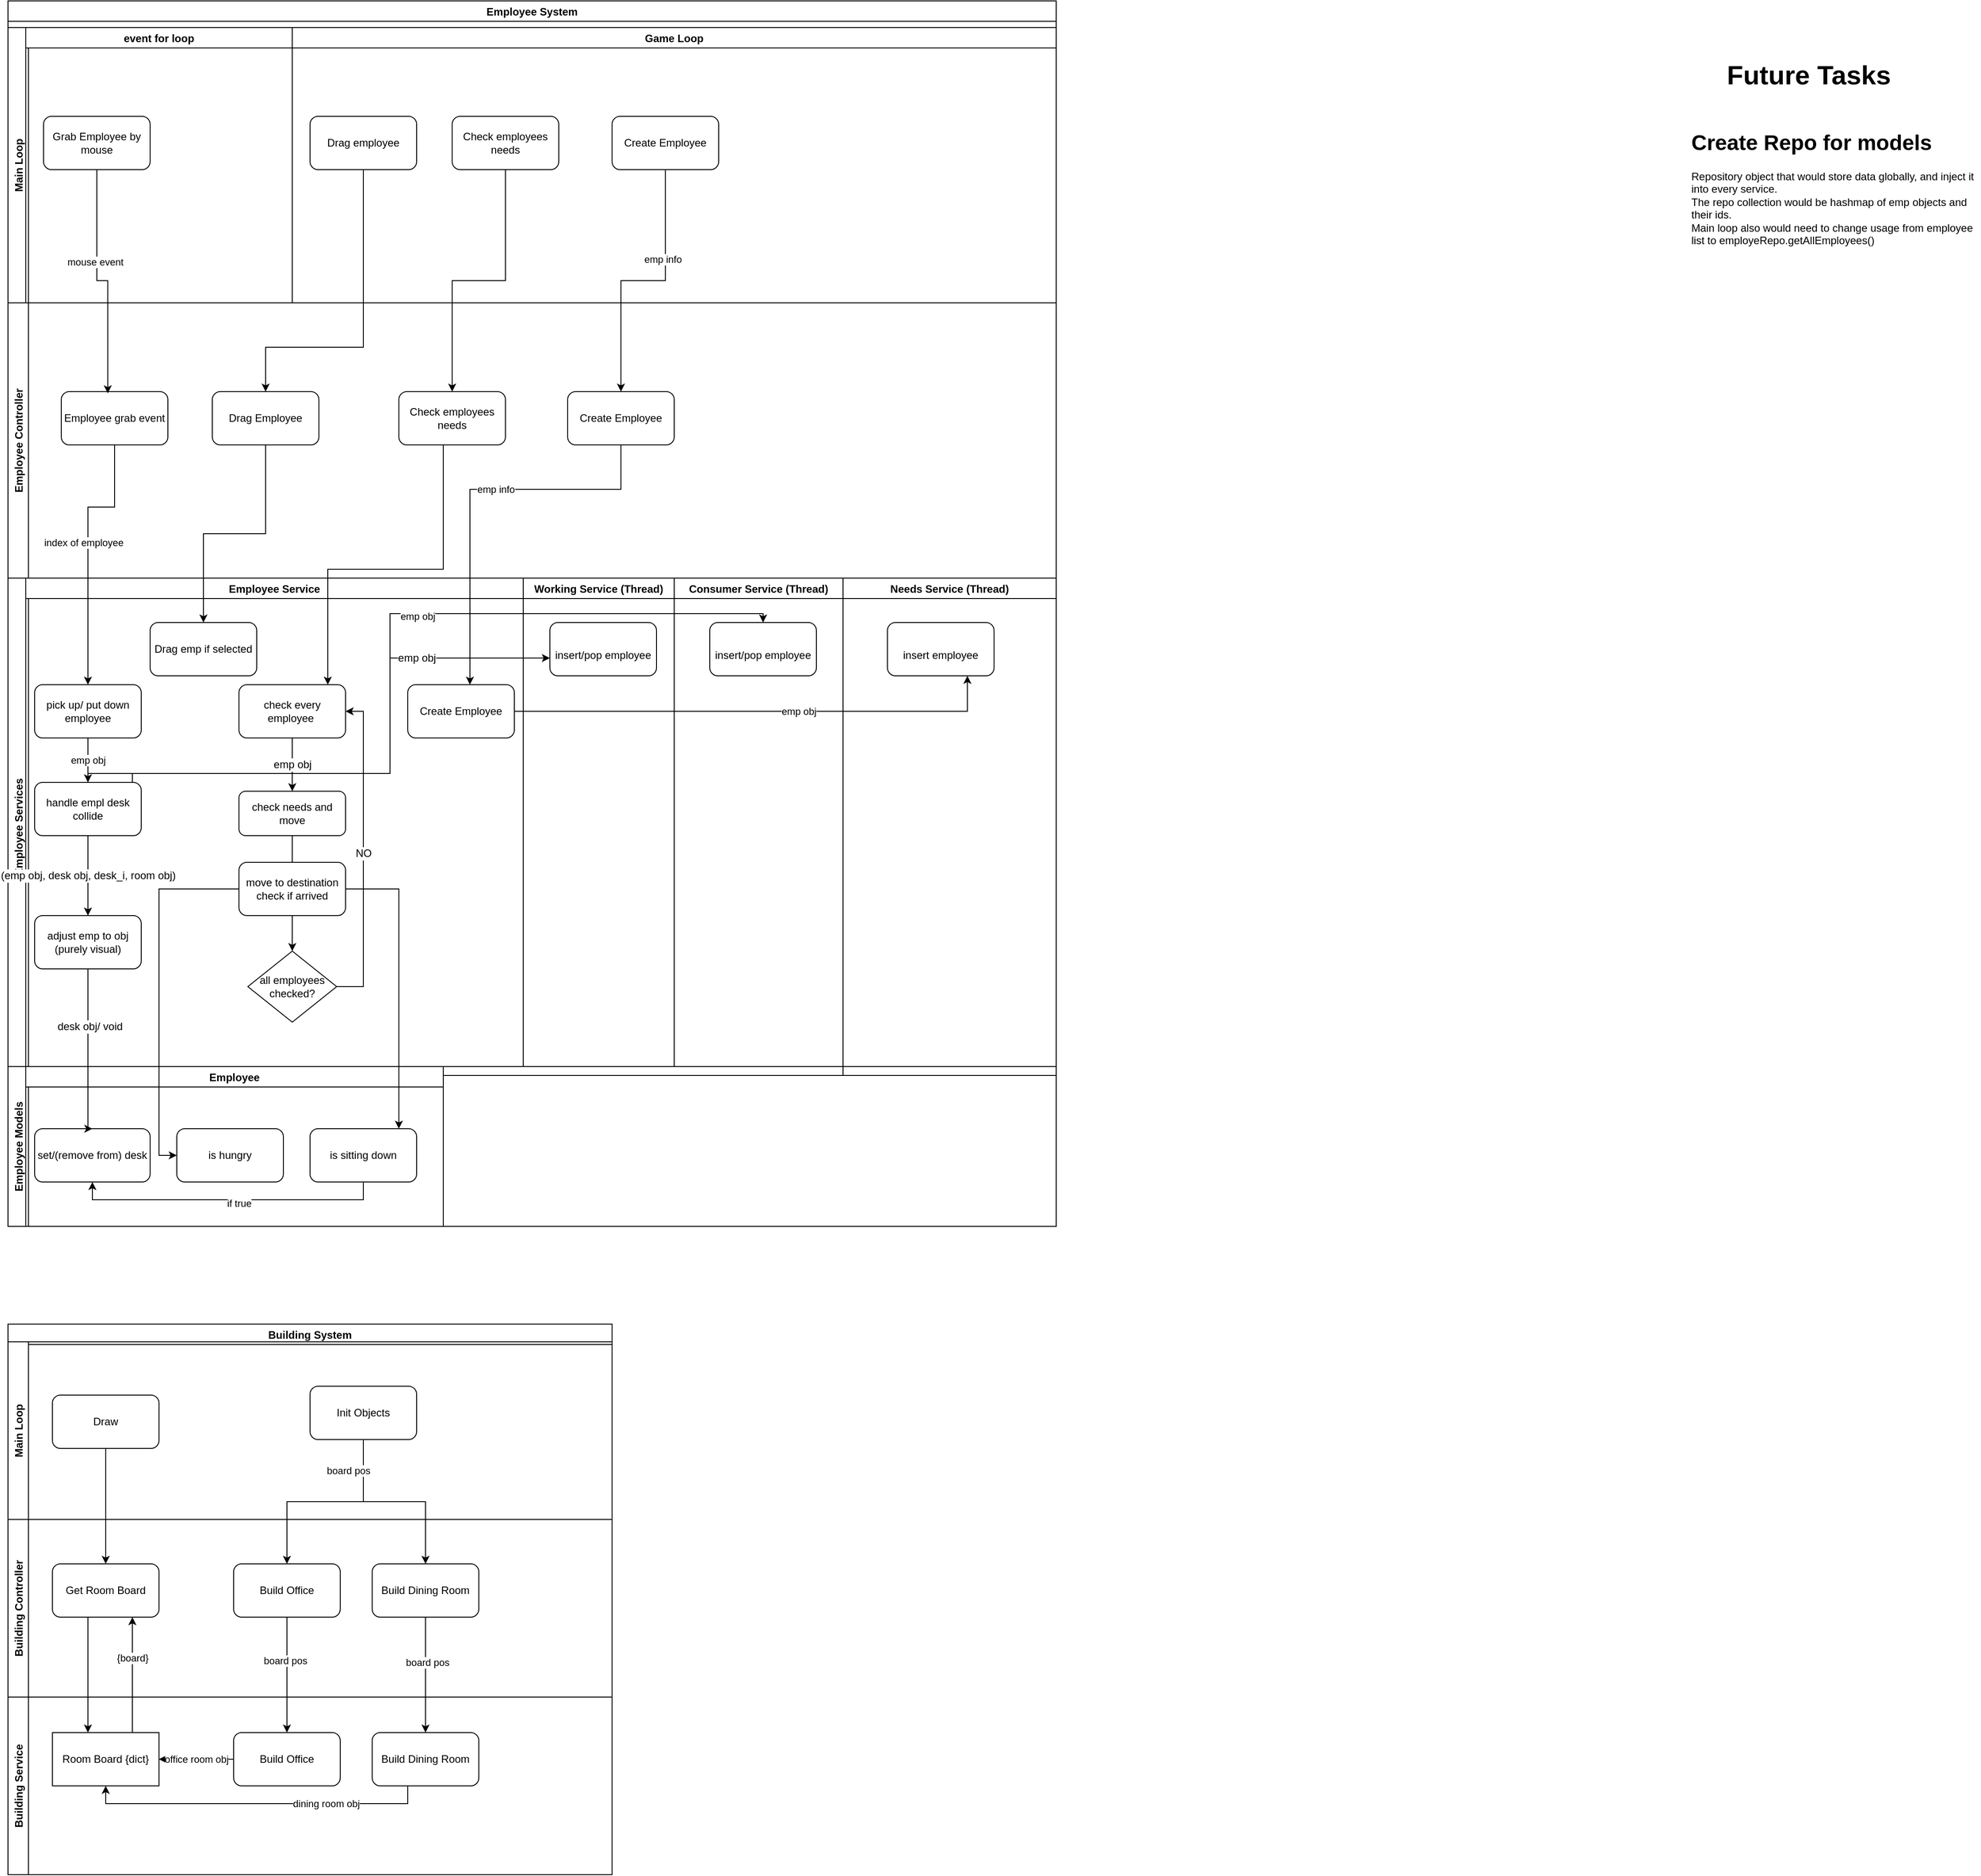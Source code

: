 <mxfile version="20.0.4" type="device"><diagram id="R-hQMAnbCf130HazwCAj" name="Page-1"><mxGraphModel dx="1093" dy="609" grid="1" gridSize="10" guides="1" tooltips="1" connect="1" arrows="1" fold="1" page="1" pageScale="1" pageWidth="827" pageHeight="1169" math="0" shadow="0"><root><mxCell id="0"/><mxCell id="1" parent="0"/><mxCell id="tbYWvCfFLfhNW911eKMb-8" value="Employee System" style="swimlane;" parent="1" vertex="1"><mxGeometry x="160" y="50" width="1180" height="1380" as="geometry"/></mxCell><mxCell id="tbYWvCfFLfhNW911eKMb-10" value="Main Loop" style="swimlane;horizontal=0;" parent="tbYWvCfFLfhNW911eKMb-8" vertex="1"><mxGeometry y="30" width="1180" height="310" as="geometry"/></mxCell><mxCell id="tbYWvCfFLfhNW911eKMb-15" value="Grab Employee by mouse" style="rounded=1;whiteSpace=wrap;html=1;" parent="tbYWvCfFLfhNW911eKMb-10" vertex="1"><mxGeometry x="40" y="100" width="120" height="60" as="geometry"/></mxCell><mxCell id="tbYWvCfFLfhNW911eKMb-47" value="event for loop" style="swimlane;fontSize=12;startSize=23;" parent="tbYWvCfFLfhNW911eKMb-10" vertex="1"><mxGeometry x="20" width="300" height="310" as="geometry"/></mxCell><mxCell id="tbYWvCfFLfhNW911eKMb-48" value="Game Loop" style="swimlane;fontSize=12;" parent="tbYWvCfFLfhNW911eKMb-10" vertex="1"><mxGeometry x="320" width="860" height="310" as="geometry"/></mxCell><mxCell id="tbYWvCfFLfhNW911eKMb-45" value="Drag employee" style="rounded=1;whiteSpace=wrap;html=1;fontSize=12;" parent="tbYWvCfFLfhNW911eKMb-48" vertex="1"><mxGeometry x="20" y="100" width="120" height="60" as="geometry"/></mxCell><mxCell id="tbYWvCfFLfhNW911eKMb-54" value="Check employees needs" style="rounded=1;whiteSpace=wrap;html=1;fontSize=12;" parent="tbYWvCfFLfhNW911eKMb-48" vertex="1"><mxGeometry x="180" y="100" width="120" height="60" as="geometry"/></mxCell><mxCell id="Q_RN2FirIlWAFHe-M_h4-2" value="Create Employee" style="rounded=1;whiteSpace=wrap;html=1;" parent="tbYWvCfFLfhNW911eKMb-48" vertex="1"><mxGeometry x="360" y="100" width="120" height="60" as="geometry"/></mxCell><mxCell id="tbYWvCfFLfhNW911eKMb-9" value="Employee Controller" style="swimlane;horizontal=0;startSize=23;" parent="tbYWvCfFLfhNW911eKMb-8" vertex="1"><mxGeometry y="340" width="1180" height="310" as="geometry"/></mxCell><mxCell id="tbYWvCfFLfhNW911eKMb-17" value="Employee grab event" style="rounded=1;whiteSpace=wrap;html=1;" parent="tbYWvCfFLfhNW911eKMb-9" vertex="1"><mxGeometry x="60" y="100" width="120" height="60" as="geometry"/></mxCell><mxCell id="tbYWvCfFLfhNW911eKMb-49" value="Drag Employee" style="rounded=1;whiteSpace=wrap;html=1;fontSize=12;" parent="tbYWvCfFLfhNW911eKMb-9" vertex="1"><mxGeometry x="230" y="100" width="120" height="60" as="geometry"/></mxCell><mxCell id="tbYWvCfFLfhNW911eKMb-55" value="Check employees needs" style="rounded=1;whiteSpace=wrap;html=1;fontSize=12;" parent="tbYWvCfFLfhNW911eKMb-9" vertex="1"><mxGeometry x="440" y="100" width="120" height="60" as="geometry"/></mxCell><mxCell id="Q_RN2FirIlWAFHe-M_h4-6" value="Create Employee" style="rounded=1;whiteSpace=wrap;html=1;" parent="tbYWvCfFLfhNW911eKMb-9" vertex="1"><mxGeometry x="630" y="100" width="120" height="60" as="geometry"/></mxCell><mxCell id="tbYWvCfFLfhNW911eKMb-18" style="edgeStyle=orthogonalEdgeStyle;rounded=0;orthogonalLoop=1;jettySize=auto;html=1;entryX=0.436;entryY=0.032;entryDx=0;entryDy=0;entryPerimeter=0;" parent="tbYWvCfFLfhNW911eKMb-8" source="tbYWvCfFLfhNW911eKMb-15" target="tbYWvCfFLfhNW911eKMb-17" edge="1"><mxGeometry relative="1" as="geometry"/></mxCell><mxCell id="tbYWvCfFLfhNW911eKMb-19" value="mouse event" style="edgeLabel;html=1;align=center;verticalAlign=middle;resizable=0;points=[];" parent="tbYWvCfFLfhNW911eKMb-18" vertex="1" connectable="0"><mxGeometry x="-0.206" y="-2" relative="1" as="geometry"><mxPoint y="-1" as="offset"/></mxGeometry></mxCell><mxCell id="tbYWvCfFLfhNW911eKMb-11" value="Employee Services" style="swimlane;horizontal=0;" parent="tbYWvCfFLfhNW911eKMb-8" vertex="1"><mxGeometry y="650" width="1180" height="560" as="geometry"/></mxCell><mxCell id="tbYWvCfFLfhNW911eKMb-24" value="Employee Service" style="swimlane;" parent="tbYWvCfFLfhNW911eKMb-11" vertex="1"><mxGeometry x="20" width="560" height="550" as="geometry"/></mxCell><mxCell id="tbYWvCfFLfhNW911eKMb-31" value="emp obj" style="edgeStyle=orthogonalEdgeStyle;rounded=0;orthogonalLoop=1;jettySize=auto;html=1;" parent="tbYWvCfFLfhNW911eKMb-24" source="tbYWvCfFLfhNW911eKMb-27" target="tbYWvCfFLfhNW911eKMb-30" edge="1"><mxGeometry relative="1" as="geometry"><Array as="points"><mxPoint x="70" y="160"/><mxPoint x="70" y="160"/></Array></mxGeometry></mxCell><mxCell id="tbYWvCfFLfhNW911eKMb-27" value="pick up/ put down employee" style="rounded=1;whiteSpace=wrap;html=1;" parent="tbYWvCfFLfhNW911eKMb-24" vertex="1"><mxGeometry x="10" y="120" width="120" height="60" as="geometry"/></mxCell><mxCell id="tbYWvCfFLfhNW911eKMb-38" value="(emp obj, desk obj, desk_i, room obj)" style="edgeStyle=orthogonalEdgeStyle;rounded=0;orthogonalLoop=1;jettySize=auto;html=1;fontSize=12;" parent="tbYWvCfFLfhNW911eKMb-24" source="tbYWvCfFLfhNW911eKMb-30" target="tbYWvCfFLfhNW911eKMb-37" edge="1"><mxGeometry relative="1" as="geometry"><Array as="points"><mxPoint x="70" y="290"/><mxPoint x="70" y="290"/></Array></mxGeometry></mxCell><mxCell id="tbYWvCfFLfhNW911eKMb-30" value="handle empl desk collide" style="rounded=1;whiteSpace=wrap;html=1;" parent="tbYWvCfFLfhNW911eKMb-24" vertex="1"><mxGeometry x="10" y="230" width="120" height="60" as="geometry"/></mxCell><mxCell id="tbYWvCfFLfhNW911eKMb-37" value="adjust emp to obj (purely visual)" style="rounded=1;whiteSpace=wrap;html=1;fontSize=12;" parent="tbYWvCfFLfhNW911eKMb-24" vertex="1"><mxGeometry x="10" y="380" width="120" height="60" as="geometry"/></mxCell><mxCell id="tbYWvCfFLfhNW911eKMb-51" value="Drag emp if selected" style="rounded=1;whiteSpace=wrap;html=1;fontSize=12;" parent="tbYWvCfFLfhNW911eKMb-24" vertex="1"><mxGeometry x="140" y="50" width="120" height="60" as="geometry"/></mxCell><mxCell id="tbYWvCfFLfhNW911eKMb-61" value="emp obj" style="edgeStyle=orthogonalEdgeStyle;rounded=0;orthogonalLoop=1;jettySize=auto;html=1;fontSize=12;" parent="tbYWvCfFLfhNW911eKMb-24" source="tbYWvCfFLfhNW911eKMb-57" target="tbYWvCfFLfhNW911eKMb-60" edge="1"><mxGeometry relative="1" as="geometry"/></mxCell><mxCell id="tbYWvCfFLfhNW911eKMb-57" value="check every employee&amp;nbsp;" style="rounded=1;whiteSpace=wrap;html=1;fontSize=12;" parent="tbYWvCfFLfhNW911eKMb-24" vertex="1"><mxGeometry x="240" y="120" width="120" height="60" as="geometry"/></mxCell><mxCell id="tbYWvCfFLfhNW911eKMb-66" style="edgeStyle=orthogonalEdgeStyle;rounded=0;orthogonalLoop=1;jettySize=auto;html=1;fontSize=12;startArrow=none;" parent="tbYWvCfFLfhNW911eKMb-24" source="tbYWvCfFLfhNW911eKMb-67" target="tbYWvCfFLfhNW911eKMb-63" edge="1"><mxGeometry relative="1" as="geometry"/></mxCell><mxCell id="tbYWvCfFLfhNW911eKMb-60" value="check needs and move" style="rounded=1;whiteSpace=wrap;html=1;fontSize=12;" parent="tbYWvCfFLfhNW911eKMb-24" vertex="1"><mxGeometry x="240" y="240" width="120" height="50" as="geometry"/></mxCell><mxCell id="tbYWvCfFLfhNW911eKMb-71" value="NO" style="edgeStyle=orthogonalEdgeStyle;rounded=0;orthogonalLoop=1;jettySize=auto;html=1;entryX=1;entryY=0.5;entryDx=0;entryDy=0;fontSize=12;" parent="tbYWvCfFLfhNW911eKMb-24" source="tbYWvCfFLfhNW911eKMb-63" target="tbYWvCfFLfhNW911eKMb-57" edge="1"><mxGeometry relative="1" as="geometry"><Array as="points"><mxPoint x="380" y="460"/><mxPoint x="380" y="150"/></Array></mxGeometry></mxCell><mxCell id="tbYWvCfFLfhNW911eKMb-63" value="all employees checked?" style="rhombus;whiteSpace=wrap;html=1;fontSize=12;" parent="tbYWvCfFLfhNW911eKMb-24" vertex="1"><mxGeometry x="250" y="420" width="100" height="80" as="geometry"/></mxCell><mxCell id="tbYWvCfFLfhNW911eKMb-67" value="move to destination check if arrived" style="rounded=1;whiteSpace=wrap;html=1;fontSize=12;" parent="tbYWvCfFLfhNW911eKMb-24" vertex="1"><mxGeometry x="240" y="320" width="120" height="60" as="geometry"/></mxCell><mxCell id="tbYWvCfFLfhNW911eKMb-70" value="" style="edgeStyle=orthogonalEdgeStyle;rounded=0;orthogonalLoop=1;jettySize=auto;html=1;fontSize=12;endArrow=none;" parent="tbYWvCfFLfhNW911eKMb-24" source="tbYWvCfFLfhNW911eKMb-60" target="tbYWvCfFLfhNW911eKMb-67" edge="1"><mxGeometry relative="1" as="geometry"><mxPoint x="413.0" y="990" as="sourcePoint"/><mxPoint x="413.0" y="1080" as="targetPoint"/></mxGeometry></mxCell><mxCell id="Q_RN2FirIlWAFHe-M_h4-7" value="Create Employee" style="rounded=1;whiteSpace=wrap;html=1;" parent="tbYWvCfFLfhNW911eKMb-24" vertex="1"><mxGeometry x="430" y="120" width="120" height="60" as="geometry"/></mxCell><mxCell id="tbYWvCfFLfhNW911eKMb-25" value="Working Service (Thread)" style="swimlane;startSize=23;" parent="tbYWvCfFLfhNW911eKMb-11" vertex="1"><mxGeometry x="580" width="170" height="550" as="geometry"/></mxCell><mxCell id="tbYWvCfFLfhNW911eKMb-34" value="&lt;span style=&quot;font-size: 12px;&quot;&gt;insert/pop employee&lt;/span&gt;" style="rounded=1;whiteSpace=wrap;html=1;fontSize=30;" parent="tbYWvCfFLfhNW911eKMb-25" vertex="1"><mxGeometry x="30" y="50" width="120" height="60" as="geometry"/></mxCell><mxCell id="tbYWvCfFLfhNW911eKMb-35" value="emp obj" style="edgeStyle=orthogonalEdgeStyle;rounded=0;orthogonalLoop=1;jettySize=auto;html=1;fontSize=12;" parent="tbYWvCfFLfhNW911eKMb-11" source="tbYWvCfFLfhNW911eKMb-30" target="tbYWvCfFLfhNW911eKMb-34" edge="1"><mxGeometry x="0.508" relative="1" as="geometry"><Array as="points"><mxPoint x="140" y="220"/><mxPoint x="430" y="220"/><mxPoint x="430" y="90"/></Array><mxPoint as="offset"/></mxGeometry></mxCell><mxCell id="g5dAyGM3r_f4yQWnfKgH-1" value="Consumer Service (Thread)" style="swimlane;startSize=23;" parent="tbYWvCfFLfhNW911eKMb-11" vertex="1"><mxGeometry x="750" width="190" height="550" as="geometry"/></mxCell><mxCell id="Q_RN2FirIlWAFHe-M_h4-3" value="&lt;span style=&quot;font-size: 12px;&quot;&gt;insert/pop employee&lt;/span&gt;" style="rounded=1;whiteSpace=wrap;html=1;fontSize=30;" parent="g5dAyGM3r_f4yQWnfKgH-1" vertex="1"><mxGeometry x="40" y="50" width="120" height="60" as="geometry"/></mxCell><mxCell id="Q_RN2FirIlWAFHe-M_h4-11" style="edgeStyle=orthogonalEdgeStyle;rounded=0;orthogonalLoop=1;jettySize=auto;html=1;entryX=0.5;entryY=0;entryDx=0;entryDy=0;" parent="tbYWvCfFLfhNW911eKMb-11" source="tbYWvCfFLfhNW911eKMb-30" target="Q_RN2FirIlWAFHe-M_h4-3" edge="1"><mxGeometry relative="1" as="geometry"><Array as="points"><mxPoint x="90" y="220"/><mxPoint x="430" y="220"/><mxPoint x="430" y="40"/><mxPoint x="850" y="40"/></Array></mxGeometry></mxCell><mxCell id="Q_RN2FirIlWAFHe-M_h4-12" value="emp obj" style="edgeLabel;html=1;align=center;verticalAlign=middle;resizable=0;points=[];" parent="Q_RN2FirIlWAFHe-M_h4-11" vertex="1" connectable="0"><mxGeometry x="0.166" y="-3" relative="1" as="geometry"><mxPoint x="1" as="offset"/></mxGeometry></mxCell><mxCell id="Q_RN2FirIlWAFHe-M_h4-13" value="Needs Service (Thread)" style="swimlane;" parent="tbYWvCfFLfhNW911eKMb-11" vertex="1"><mxGeometry x="940" width="240" height="560" as="geometry"/></mxCell><mxCell id="Q_RN2FirIlWAFHe-M_h4-14" value="&lt;span style=&quot;font-size: 12px;&quot;&gt;insert employee&lt;/span&gt;" style="rounded=1;whiteSpace=wrap;html=1;fontSize=30;" parent="Q_RN2FirIlWAFHe-M_h4-13" vertex="1"><mxGeometry x="50" y="50" width="120" height="60" as="geometry"/></mxCell><mxCell id="Q_RN2FirIlWAFHe-M_h4-15" style="edgeStyle=orthogonalEdgeStyle;rounded=0;orthogonalLoop=1;jettySize=auto;html=1;entryX=0.75;entryY=1;entryDx=0;entryDy=0;" parent="tbYWvCfFLfhNW911eKMb-11" source="Q_RN2FirIlWAFHe-M_h4-7" target="Q_RN2FirIlWAFHe-M_h4-14" edge="1"><mxGeometry relative="1" as="geometry"/></mxCell><mxCell id="Q_RN2FirIlWAFHe-M_h4-16" value="emp obj" style="edgeLabel;html=1;align=center;verticalAlign=middle;resizable=0;points=[];" parent="Q_RN2FirIlWAFHe-M_h4-15" vertex="1" connectable="0"><mxGeometry x="0.159" relative="1" as="geometry"><mxPoint x="1" as="offset"/></mxGeometry></mxCell><mxCell id="tbYWvCfFLfhNW911eKMb-39" value="Employee Models" style="swimlane;horizontal=0;fontSize=12;" parent="tbYWvCfFLfhNW911eKMb-8" vertex="1"><mxGeometry y="1200" width="1180" height="180" as="geometry"/></mxCell><mxCell id="tbYWvCfFLfhNW911eKMb-40" value="Employee" style="swimlane;fontSize=12;" parent="tbYWvCfFLfhNW911eKMb-39" vertex="1"><mxGeometry x="20" width="470" height="180" as="geometry"/></mxCell><mxCell id="tbYWvCfFLfhNW911eKMb-41" value="set/(remove from) desk" style="rounded=1;whiteSpace=wrap;html=1;fontSize=12;" parent="tbYWvCfFLfhNW911eKMb-40" vertex="1"><mxGeometry x="10" y="70" width="130" height="60" as="geometry"/></mxCell><mxCell id="tbYWvCfFLfhNW911eKMb-72" value="is hungry" style="rounded=1;whiteSpace=wrap;html=1;fontSize=12;" parent="tbYWvCfFLfhNW911eKMb-40" vertex="1"><mxGeometry x="170" y="70" width="120" height="60" as="geometry"/></mxCell><mxCell id="0-SxaFmIFQV2mlrQWzoA-43" style="edgeStyle=orthogonalEdgeStyle;rounded=0;orthogonalLoop=1;jettySize=auto;html=1;entryX=0.5;entryY=1;entryDx=0;entryDy=0;" edge="1" parent="tbYWvCfFLfhNW911eKMb-40" source="0-SxaFmIFQV2mlrQWzoA-41" target="tbYWvCfFLfhNW911eKMb-41"><mxGeometry relative="1" as="geometry"><Array as="points"><mxPoint x="380" y="150"/><mxPoint x="75" y="150"/></Array></mxGeometry></mxCell><mxCell id="0-SxaFmIFQV2mlrQWzoA-49" value="if true" style="edgeLabel;html=1;align=center;verticalAlign=middle;resizable=0;points=[];" vertex="1" connectable="0" parent="0-SxaFmIFQV2mlrQWzoA-43"><mxGeometry x="-0.071" y="4" relative="1" as="geometry"><mxPoint as="offset"/></mxGeometry></mxCell><mxCell id="0-SxaFmIFQV2mlrQWzoA-41" value="is sitting down" style="rounded=1;whiteSpace=wrap;html=1;" vertex="1" parent="tbYWvCfFLfhNW911eKMb-40"><mxGeometry x="320" y="70" width="120" height="60" as="geometry"/></mxCell><mxCell id="tbYWvCfFLfhNW911eKMb-42" style="edgeStyle=orthogonalEdgeStyle;rounded=0;orthogonalLoop=1;jettySize=auto;html=1;fontSize=12;entryX=0.5;entryY=0;entryDx=0;entryDy=0;" parent="tbYWvCfFLfhNW911eKMb-8" source="tbYWvCfFLfhNW911eKMb-37" target="tbYWvCfFLfhNW911eKMb-41" edge="1"><mxGeometry relative="1" as="geometry"><mxPoint x="90" y="1270" as="targetPoint"/><Array as="points"><mxPoint x="90" y="1270"/></Array></mxGeometry></mxCell><mxCell id="tbYWvCfFLfhNW911eKMb-43" value="desk obj/ void" style="edgeLabel;html=1;align=center;verticalAlign=middle;resizable=0;points=[];fontSize=12;" parent="tbYWvCfFLfhNW911eKMb-42" vertex="1" connectable="0"><mxGeometry x="-0.301" y="2" relative="1" as="geometry"><mxPoint as="offset"/></mxGeometry></mxCell><mxCell id="tbYWvCfFLfhNW911eKMb-50" style="edgeStyle=orthogonalEdgeStyle;rounded=0;orthogonalLoop=1;jettySize=auto;html=1;fontSize=12;entryX=0.5;entryY=0;entryDx=0;entryDy=0;" parent="tbYWvCfFLfhNW911eKMb-8" source="tbYWvCfFLfhNW911eKMb-45" target="tbYWvCfFLfhNW911eKMb-49" edge="1"><mxGeometry relative="1" as="geometry"><mxPoint x="400" y="410" as="targetPoint"/><Array as="points"><mxPoint x="400" y="390"/><mxPoint x="290" y="390"/></Array></mxGeometry></mxCell><mxCell id="tbYWvCfFLfhNW911eKMb-28" style="edgeStyle=orthogonalEdgeStyle;rounded=0;orthogonalLoop=1;jettySize=auto;html=1;exitX=0.5;exitY=1;exitDx=0;exitDy=0;" parent="tbYWvCfFLfhNW911eKMb-8" source="tbYWvCfFLfhNW911eKMb-17" target="tbYWvCfFLfhNW911eKMb-27" edge="1"><mxGeometry relative="1" as="geometry"><mxPoint x="130" y="570" as="sourcePoint"/><mxPoint x="90" y="700" as="targetPoint"/><Array as="points"><mxPoint x="120" y="570"/><mxPoint x="90" y="570"/></Array></mxGeometry></mxCell><mxCell id="tbYWvCfFLfhNW911eKMb-29" value="index of employee" style="edgeLabel;html=1;align=center;verticalAlign=middle;resizable=0;points=[];" parent="tbYWvCfFLfhNW911eKMb-28" vertex="1" connectable="0"><mxGeometry x="-0.359" y="-3" relative="1" as="geometry"><mxPoint x="-9" y="43" as="offset"/></mxGeometry></mxCell><mxCell id="tbYWvCfFLfhNW911eKMb-52" style="edgeStyle=orthogonalEdgeStyle;rounded=0;orthogonalLoop=1;jettySize=auto;html=1;fontSize=12;" parent="tbYWvCfFLfhNW911eKMb-8" source="tbYWvCfFLfhNW911eKMb-49" target="tbYWvCfFLfhNW911eKMb-51" edge="1"><mxGeometry relative="1" as="geometry"/></mxCell><mxCell id="tbYWvCfFLfhNW911eKMb-56" style="edgeStyle=orthogonalEdgeStyle;rounded=0;orthogonalLoop=1;jettySize=auto;html=1;fontSize=12;" parent="tbYWvCfFLfhNW911eKMb-8" source="tbYWvCfFLfhNW911eKMb-54" target="tbYWvCfFLfhNW911eKMb-55" edge="1"><mxGeometry relative="1" as="geometry"/></mxCell><mxCell id="tbYWvCfFLfhNW911eKMb-59" style="edgeStyle=orthogonalEdgeStyle;rounded=0;orthogonalLoop=1;jettySize=auto;html=1;fontSize=12;" parent="tbYWvCfFLfhNW911eKMb-8" source="tbYWvCfFLfhNW911eKMb-55" target="tbYWvCfFLfhNW911eKMb-57" edge="1"><mxGeometry relative="1" as="geometry"><Array as="points"><mxPoint x="490" y="640"/><mxPoint x="360" y="640"/></Array></mxGeometry></mxCell><mxCell id="tbYWvCfFLfhNW911eKMb-73" style="edgeStyle=orthogonalEdgeStyle;rounded=0;orthogonalLoop=1;jettySize=auto;html=1;entryX=0;entryY=0.5;entryDx=0;entryDy=0;fontSize=12;" parent="tbYWvCfFLfhNW911eKMb-8" source="tbYWvCfFLfhNW911eKMb-67" target="tbYWvCfFLfhNW911eKMb-72" edge="1"><mxGeometry relative="1" as="geometry"><Array as="points"><mxPoint x="170" y="1000"/><mxPoint x="170" y="1300"/></Array></mxGeometry></mxCell><mxCell id="Q_RN2FirIlWAFHe-M_h4-8" style="edgeStyle=orthogonalEdgeStyle;rounded=0;orthogonalLoop=1;jettySize=auto;html=1;" parent="tbYWvCfFLfhNW911eKMb-8" source="Q_RN2FirIlWAFHe-M_h4-2" target="Q_RN2FirIlWAFHe-M_h4-6" edge="1"><mxGeometry relative="1" as="geometry"/></mxCell><mxCell id="Q_RN2FirIlWAFHe-M_h4-10" value="emp info" style="edgeLabel;html=1;align=center;verticalAlign=middle;resizable=0;points=[];" parent="Q_RN2FirIlWAFHe-M_h4-8" vertex="1" connectable="0"><mxGeometry x="-0.319" y="-3" relative="1" as="geometry"><mxPoint y="-1" as="offset"/></mxGeometry></mxCell><mxCell id="Q_RN2FirIlWAFHe-M_h4-9" value="emp info" style="edgeStyle=orthogonalEdgeStyle;rounded=0;orthogonalLoop=1;jettySize=auto;html=1;" parent="tbYWvCfFLfhNW911eKMb-8" source="Q_RN2FirIlWAFHe-M_h4-6" target="Q_RN2FirIlWAFHe-M_h4-7" edge="1"><mxGeometry x="-0.136" relative="1" as="geometry"><Array as="points"><mxPoint x="690" y="550"/><mxPoint x="520" y="550"/></Array><mxPoint x="-1" as="offset"/></mxGeometry></mxCell><mxCell id="0-SxaFmIFQV2mlrQWzoA-42" style="edgeStyle=orthogonalEdgeStyle;rounded=0;orthogonalLoop=1;jettySize=auto;html=1;" edge="1" parent="tbYWvCfFLfhNW911eKMb-8" source="tbYWvCfFLfhNW911eKMb-67" target="0-SxaFmIFQV2mlrQWzoA-41"><mxGeometry relative="1" as="geometry"><Array as="points"><mxPoint x="440" y="1000"/></Array></mxGeometry></mxCell><mxCell id="tbYWvCfFLfhNW911eKMb-32" value="&lt;h1&gt;Create Repo for models&lt;/h1&gt;&lt;p&gt;Repository object that would store data globally, and inject it into every service.&lt;br&gt;The repo collection would be hashmap of emp objects and their ids.&amp;nbsp;&lt;br&gt;Main loop also would need to change usage from employee list to employeRepo.getAllEmployees()&lt;/p&gt;" style="text;html=1;strokeColor=none;fillColor=none;spacing=5;spacingTop=-20;whiteSpace=wrap;overflow=hidden;rounded=0;" parent="1" vertex="1"><mxGeometry x="2050" y="190" width="330" height="140" as="geometry"/></mxCell><mxCell id="tbYWvCfFLfhNW911eKMb-33" value="&lt;h1&gt;&lt;font style=&quot;font-size: 30px;&quot;&gt;Future Tasks&lt;/font&gt;&lt;/h1&gt;" style="text;html=1;strokeColor=none;fillColor=none;spacing=5;spacingTop=-20;whiteSpace=wrap;overflow=hidden;rounded=0;" parent="1" vertex="1"><mxGeometry x="2090" y="110" width="290" height="120" as="geometry"/></mxCell><mxCell id="0-SxaFmIFQV2mlrQWzoA-4" value="Building System" style="swimlane;" vertex="1" parent="1"><mxGeometry x="160" y="1540" width="680" height="620" as="geometry"/></mxCell><mxCell id="0-SxaFmIFQV2mlrQWzoA-8" value="Building Controller" style="swimlane;horizontal=0;" vertex="1" parent="0-SxaFmIFQV2mlrQWzoA-4"><mxGeometry y="220" width="680" height="200" as="geometry"/></mxCell><mxCell id="0-SxaFmIFQV2mlrQWzoA-10" value="Get Room Board" style="rounded=1;whiteSpace=wrap;html=1;" vertex="1" parent="0-SxaFmIFQV2mlrQWzoA-8"><mxGeometry x="50" y="50" width="120" height="60" as="geometry"/></mxCell><mxCell id="0-SxaFmIFQV2mlrQWzoA-22" value="Build Office" style="rounded=1;whiteSpace=wrap;html=1;" vertex="1" parent="0-SxaFmIFQV2mlrQWzoA-8"><mxGeometry x="254" y="50" width="120" height="60" as="geometry"/></mxCell><mxCell id="0-SxaFmIFQV2mlrQWzoA-29" value="Build Dining Room" style="rounded=1;whiteSpace=wrap;html=1;" vertex="1" parent="0-SxaFmIFQV2mlrQWzoA-8"><mxGeometry x="410" y="50" width="120" height="60" as="geometry"/></mxCell><mxCell id="0-SxaFmIFQV2mlrQWzoA-5" value="Main Loop" style="swimlane;horizontal=0;" vertex="1" parent="1"><mxGeometry x="160" y="1560" width="680" height="200" as="geometry"/></mxCell><mxCell id="0-SxaFmIFQV2mlrQWzoA-7" value="Draw" style="rounded=1;whiteSpace=wrap;html=1;" vertex="1" parent="0-SxaFmIFQV2mlrQWzoA-5"><mxGeometry x="50" y="60" width="120" height="60" as="geometry"/></mxCell><mxCell id="0-SxaFmIFQV2mlrQWzoA-21" value="Init Objects" style="rounded=1;whiteSpace=wrap;html=1;" vertex="1" parent="0-SxaFmIFQV2mlrQWzoA-5"><mxGeometry x="340" y="50" width="120" height="60" as="geometry"/></mxCell><mxCell id="0-SxaFmIFQV2mlrQWzoA-9" value="Building Service" style="swimlane;horizontal=0;" vertex="1" parent="1"><mxGeometry x="160" y="1960" width="680" height="200" as="geometry"/></mxCell><mxCell id="0-SxaFmIFQV2mlrQWzoA-17" value="Room Board {dict}" style="rounded=0;whiteSpace=wrap;html=1;" vertex="1" parent="0-SxaFmIFQV2mlrQWzoA-9"><mxGeometry x="50" y="40" width="120" height="60" as="geometry"/></mxCell><mxCell id="0-SxaFmIFQV2mlrQWzoA-36" style="edgeStyle=orthogonalEdgeStyle;rounded=0;orthogonalLoop=1;jettySize=auto;html=1;entryX=1;entryY=0.5;entryDx=0;entryDy=0;" edge="1" parent="0-SxaFmIFQV2mlrQWzoA-9" source="0-SxaFmIFQV2mlrQWzoA-26" target="0-SxaFmIFQV2mlrQWzoA-17"><mxGeometry relative="1" as="geometry"/></mxCell><mxCell id="0-SxaFmIFQV2mlrQWzoA-39" value="office room obj" style="edgeStyle=orthogonalEdgeStyle;rounded=0;orthogonalLoop=1;jettySize=auto;html=1;" edge="1" parent="0-SxaFmIFQV2mlrQWzoA-9" source="0-SxaFmIFQV2mlrQWzoA-26" target="0-SxaFmIFQV2mlrQWzoA-17"><mxGeometry relative="1" as="geometry"/></mxCell><mxCell id="0-SxaFmIFQV2mlrQWzoA-26" value="Build Office" style="rounded=1;whiteSpace=wrap;html=1;" vertex="1" parent="0-SxaFmIFQV2mlrQWzoA-9"><mxGeometry x="254" y="40" width="120" height="60" as="geometry"/></mxCell><mxCell id="0-SxaFmIFQV2mlrQWzoA-37" style="edgeStyle=orthogonalEdgeStyle;rounded=0;orthogonalLoop=1;jettySize=auto;html=1;entryX=0.5;entryY=1;entryDx=0;entryDy=0;" edge="1" parent="0-SxaFmIFQV2mlrQWzoA-9" source="0-SxaFmIFQV2mlrQWzoA-32" target="0-SxaFmIFQV2mlrQWzoA-17"><mxGeometry relative="1" as="geometry"><Array as="points"><mxPoint x="450" y="120"/><mxPoint x="110" y="120"/></Array></mxGeometry></mxCell><mxCell id="0-SxaFmIFQV2mlrQWzoA-38" value="dining room obj" style="edgeLabel;html=1;align=center;verticalAlign=middle;resizable=0;points=[];" vertex="1" connectable="0" parent="0-SxaFmIFQV2mlrQWzoA-37"><mxGeometry x="-0.411" relative="1" as="geometry"><mxPoint as="offset"/></mxGeometry></mxCell><mxCell id="0-SxaFmIFQV2mlrQWzoA-32" value="Build Dining Room" style="rounded=1;whiteSpace=wrap;html=1;" vertex="1" parent="0-SxaFmIFQV2mlrQWzoA-9"><mxGeometry x="410" y="40" width="120" height="60" as="geometry"/></mxCell><mxCell id="0-SxaFmIFQV2mlrQWzoA-14" style="edgeStyle=orthogonalEdgeStyle;rounded=0;orthogonalLoop=1;jettySize=auto;html=1;" edge="1" parent="1" source="0-SxaFmIFQV2mlrQWzoA-7" target="0-SxaFmIFQV2mlrQWzoA-10"><mxGeometry relative="1" as="geometry"/></mxCell><mxCell id="0-SxaFmIFQV2mlrQWzoA-18" style="edgeStyle=orthogonalEdgeStyle;rounded=0;orthogonalLoop=1;jettySize=auto;html=1;" edge="1" parent="1" source="0-SxaFmIFQV2mlrQWzoA-10" target="0-SxaFmIFQV2mlrQWzoA-17"><mxGeometry relative="1" as="geometry"><Array as="points"><mxPoint x="250" y="1920"/><mxPoint x="250" y="1920"/></Array></mxGeometry></mxCell><mxCell id="0-SxaFmIFQV2mlrQWzoA-19" style="edgeStyle=orthogonalEdgeStyle;rounded=0;orthogonalLoop=1;jettySize=auto;html=1;" edge="1" parent="1" source="0-SxaFmIFQV2mlrQWzoA-17" target="0-SxaFmIFQV2mlrQWzoA-10"><mxGeometry relative="1" as="geometry"><mxPoint x="320" y="1860" as="targetPoint"/><Array as="points"><mxPoint x="300" y="1940"/><mxPoint x="300" y="1940"/></Array></mxGeometry></mxCell><mxCell id="0-SxaFmIFQV2mlrQWzoA-20" value="{board}" style="edgeLabel;html=1;align=center;verticalAlign=middle;resizable=0;points=[];" vertex="1" connectable="0" parent="0-SxaFmIFQV2mlrQWzoA-19"><mxGeometry x="0.301" relative="1" as="geometry"><mxPoint as="offset"/></mxGeometry></mxCell><mxCell id="0-SxaFmIFQV2mlrQWzoA-23" style="edgeStyle=orthogonalEdgeStyle;rounded=0;orthogonalLoop=1;jettySize=auto;html=1;" edge="1" parent="1" source="0-SxaFmIFQV2mlrQWzoA-21" target="0-SxaFmIFQV2mlrQWzoA-22"><mxGeometry relative="1" as="geometry"/></mxCell><mxCell id="0-SxaFmIFQV2mlrQWzoA-27" style="edgeStyle=orthogonalEdgeStyle;rounded=0;orthogonalLoop=1;jettySize=auto;html=1;" edge="1" parent="1" source="0-SxaFmIFQV2mlrQWzoA-22" target="0-SxaFmIFQV2mlrQWzoA-26"><mxGeometry relative="1" as="geometry"/></mxCell><mxCell id="0-SxaFmIFQV2mlrQWzoA-28" value="board pos" style="edgeLabel;html=1;align=center;verticalAlign=middle;resizable=0;points=[];" vertex="1" connectable="0" parent="0-SxaFmIFQV2mlrQWzoA-27"><mxGeometry x="-0.25" y="-2" relative="1" as="geometry"><mxPoint as="offset"/></mxGeometry></mxCell><mxCell id="0-SxaFmIFQV2mlrQWzoA-30" style="edgeStyle=orthogonalEdgeStyle;rounded=0;orthogonalLoop=1;jettySize=auto;html=1;" edge="1" parent="1" source="0-SxaFmIFQV2mlrQWzoA-21" target="0-SxaFmIFQV2mlrQWzoA-29"><mxGeometry relative="1" as="geometry"/></mxCell><mxCell id="0-SxaFmIFQV2mlrQWzoA-31" value="board pos" style="edgeLabel;html=1;align=center;verticalAlign=middle;resizable=0;points=[];" vertex="1" connectable="0" parent="0-SxaFmIFQV2mlrQWzoA-30"><mxGeometry x="-0.135" y="2" relative="1" as="geometry"><mxPoint x="-38" y="-33" as="offset"/></mxGeometry></mxCell><mxCell id="0-SxaFmIFQV2mlrQWzoA-33" style="edgeStyle=orthogonalEdgeStyle;rounded=0;orthogonalLoop=1;jettySize=auto;html=1;" edge="1" parent="1" source="0-SxaFmIFQV2mlrQWzoA-29" target="0-SxaFmIFQV2mlrQWzoA-32"><mxGeometry relative="1" as="geometry"/></mxCell><mxCell id="0-SxaFmIFQV2mlrQWzoA-34" value="board pos" style="edgeLabel;html=1;align=center;verticalAlign=middle;resizable=0;points=[];" vertex="1" connectable="0" parent="0-SxaFmIFQV2mlrQWzoA-33"><mxGeometry x="-0.215" y="2" relative="1" as="geometry"><mxPoint as="offset"/></mxGeometry></mxCell></root></mxGraphModel></diagram></mxfile>